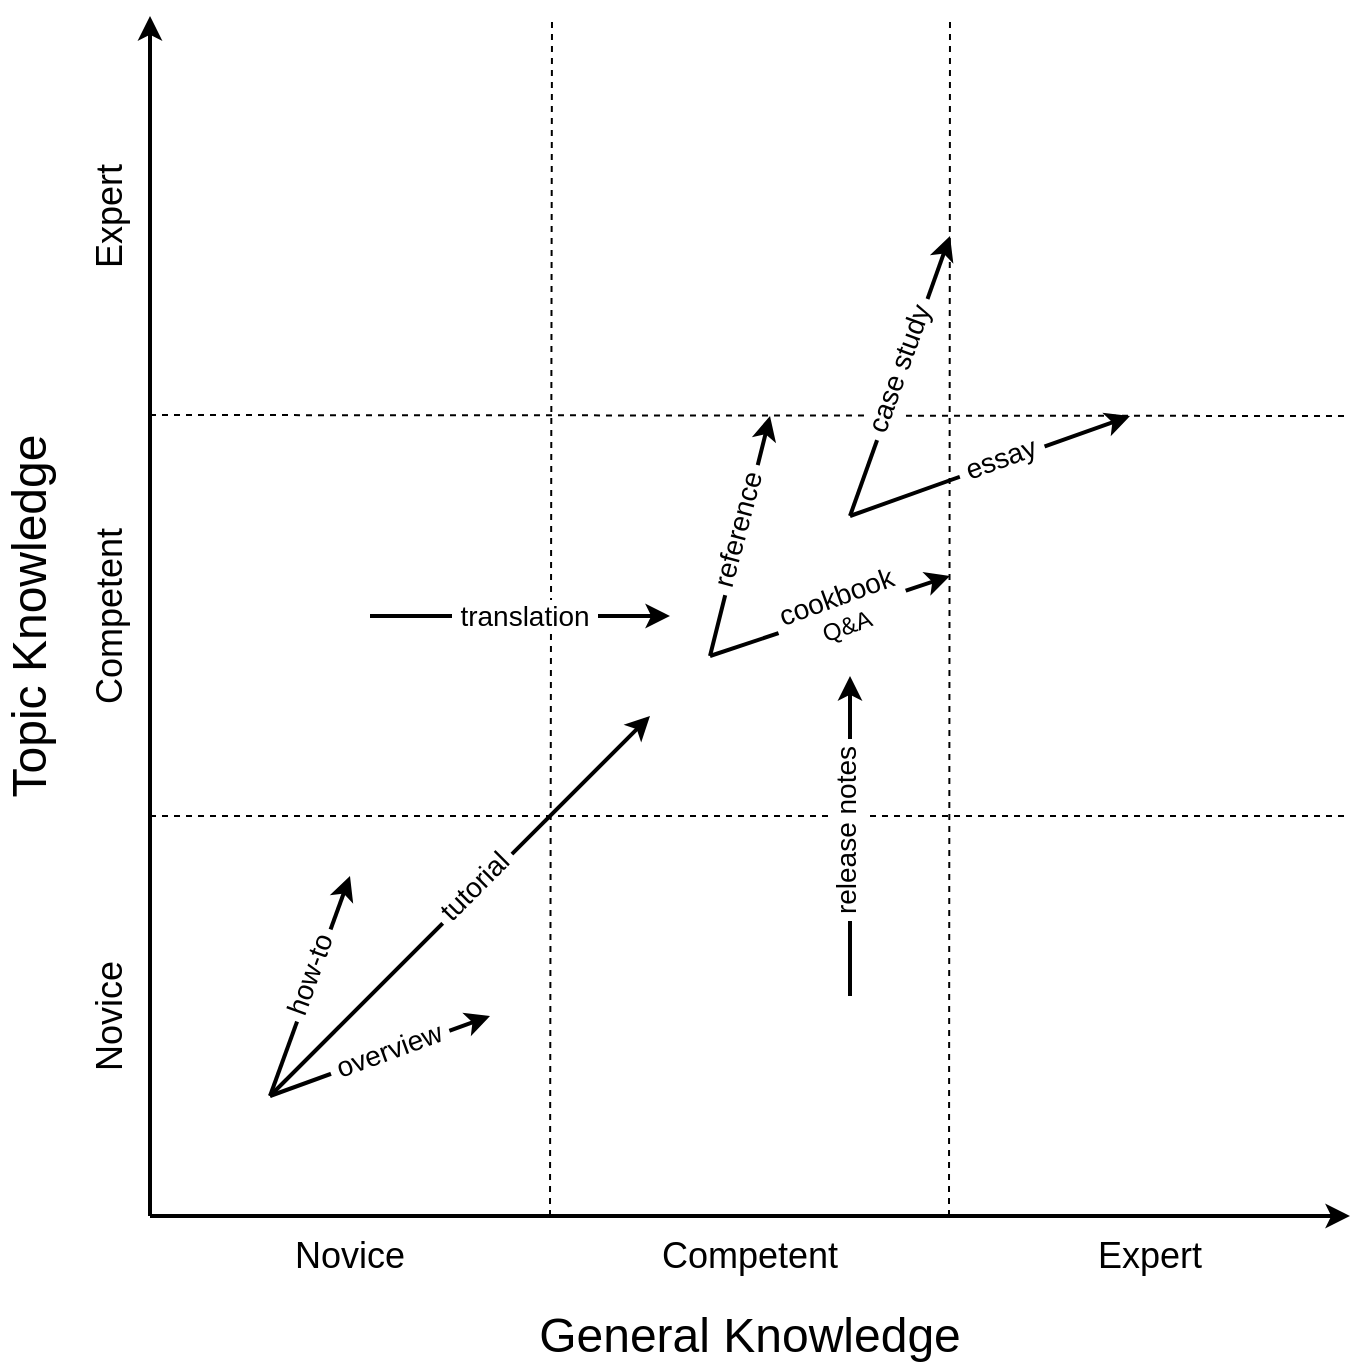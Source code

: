 <mxfile version="10.6.1" type="device"><diagram id="skGISOjA8209FTYlB0Xe" name="Page-1"><mxGraphModel dx="898" dy="662" grid="1" gridSize="10" guides="1" tooltips="1" connect="1" arrows="1" fold="1" page="1" pageScale="1" pageWidth="1100" pageHeight="850" math="0" shadow="0"><root><mxCell id="0"/><mxCell id="1" parent="0"/><mxCell id="JukZCBxilNTt0fqGaDMj-1" value="" style="endArrow=classic;html=1;strokeWidth=2;" edge="1" parent="1"><mxGeometry width="50" height="50" relative="1" as="geometry"><mxPoint x="120" y="640" as="sourcePoint"/><mxPoint x="720" y="640" as="targetPoint"/></mxGeometry></mxCell><mxCell id="JukZCBxilNTt0fqGaDMj-2" value="" style="endArrow=classic;html=1;strokeWidth=2;" edge="1" parent="1"><mxGeometry width="50" height="50" relative="1" as="geometry"><mxPoint x="120" y="640" as="sourcePoint"/><mxPoint x="120" y="40" as="targetPoint"/></mxGeometry></mxCell><mxCell id="JukZCBxilNTt0fqGaDMj-3" value="" style="endArrow=none;html=1;dashed=1;strokeWidth=1;" edge="1" parent="1"><mxGeometry width="50" height="50" relative="1" as="geometry"><mxPoint x="320" y="640" as="sourcePoint"/><mxPoint x="321" y="40" as="targetPoint"/></mxGeometry></mxCell><mxCell id="JukZCBxilNTt0fqGaDMj-4" value="" style="endArrow=none;html=1;dashed=1;strokeWidth=1;" edge="1" parent="1"><mxGeometry width="50" height="50" relative="1" as="geometry"><mxPoint x="519.5" y="640" as="sourcePoint"/><mxPoint x="520" y="40" as="targetPoint"/></mxGeometry></mxCell><mxCell id="JukZCBxilNTt0fqGaDMj-5" value="" style="endArrow=none;html=1;dashed=1;strokeWidth=1;" edge="1" parent="1"><mxGeometry width="50" height="50" relative="1" as="geometry"><mxPoint x="120" y="440" as="sourcePoint"/><mxPoint x="720" y="440" as="targetPoint"/></mxGeometry></mxCell><mxCell id="JukZCBxilNTt0fqGaDMj-6" value="" style="endArrow=none;html=1;dashed=1;strokeWidth=1;" edge="1" parent="1"><mxGeometry width="50" height="50" relative="1" as="geometry"><mxPoint x="120" y="239.5" as="sourcePoint"/><mxPoint x="720" y="240" as="targetPoint"/></mxGeometry></mxCell><mxCell id="JukZCBxilNTt0fqGaDMj-7" value="&lt;font style=&quot;font-size: 18px&quot;&gt;Novice&lt;/font&gt;" style="text;html=1;strokeColor=none;fillColor=none;align=center;verticalAlign=middle;whiteSpace=wrap;rounded=0;" vertex="1" parent="1"><mxGeometry x="120" y="650" width="200" height="20" as="geometry"/></mxCell><mxCell id="JukZCBxilNTt0fqGaDMj-8" value="&lt;font style=&quot;font-size: 18px&quot;&gt;Competent&lt;/font&gt;" style="text;html=1;strokeColor=none;fillColor=none;align=center;verticalAlign=middle;whiteSpace=wrap;rounded=0;" vertex="1" parent="1"><mxGeometry x="320" y="650" width="200" height="20" as="geometry"/></mxCell><mxCell id="JukZCBxilNTt0fqGaDMj-9" value="&lt;font style=&quot;font-size: 18px&quot;&gt;Expert&lt;/font&gt;" style="text;html=1;strokeColor=none;fillColor=none;align=center;verticalAlign=middle;whiteSpace=wrap;rounded=0;" vertex="1" parent="1"><mxGeometry x="520" y="650" width="200" height="20" as="geometry"/></mxCell><mxCell id="JukZCBxilNTt0fqGaDMj-10" value="&lt;font style=&quot;font-size: 18px&quot;&gt;Novice&lt;/font&gt;" style="text;html=1;strokeColor=none;fillColor=none;align=center;verticalAlign=middle;whiteSpace=wrap;rounded=0;rotation=-90;" vertex="1" parent="1"><mxGeometry y="530" width="200" height="20" as="geometry"/></mxCell><mxCell id="JukZCBxilNTt0fqGaDMj-11" value="&lt;font style=&quot;font-size: 18px&quot;&gt;Competent&lt;/font&gt;" style="text;html=1;strokeColor=none;fillColor=none;align=center;verticalAlign=middle;whiteSpace=wrap;rounded=0;rotation=-90;" vertex="1" parent="1"><mxGeometry y="330" width="200" height="20" as="geometry"/></mxCell><mxCell id="JukZCBxilNTt0fqGaDMj-12" value="&lt;font style=&quot;font-size: 18px&quot;&gt;Expert&lt;/font&gt;" style="text;html=1;strokeColor=none;fillColor=none;align=center;verticalAlign=middle;whiteSpace=wrap;rounded=0;rotation=-90;" vertex="1" parent="1"><mxGeometry y="130" width="200" height="20" as="geometry"/></mxCell><mxCell id="JukZCBxilNTt0fqGaDMj-13" value="&lt;font style=&quot;font-size: 24px&quot;&gt;General Knowledge&lt;/font&gt;" style="text;html=1;strokeColor=none;fillColor=none;align=center;verticalAlign=middle;whiteSpace=wrap;rounded=0;" vertex="1" parent="1"><mxGeometry x="120" y="690" width="600" height="20" as="geometry"/></mxCell><mxCell id="JukZCBxilNTt0fqGaDMj-14" value="&lt;font style=&quot;font-size: 24px&quot;&gt;Topic Knowledge&lt;/font&gt;" style="text;html=1;strokeColor=none;fillColor=none;align=center;verticalAlign=middle;whiteSpace=wrap;rounded=0;rotation=-90;" vertex="1" parent="1"><mxGeometry x="-240" y="330" width="600" height="20" as="geometry"/></mxCell><mxCell id="JukZCBxilNTt0fqGaDMj-18" value="" style="endArrow=classic;html=1;strokeWidth=2;" edge="1" parent="1"><mxGeometry width="50" height="50" relative="1" as="geometry"><mxPoint x="180" y="580" as="sourcePoint"/><mxPoint x="290" y="540" as="targetPoint"/></mxGeometry></mxCell><mxCell id="JukZCBxilNTt0fqGaDMj-19" value="&lt;font style=&quot;font-size: 14px&quot;&gt;&amp;nbsp;overview&amp;nbsp;&lt;/font&gt;&lt;br&gt;" style="text;html=1;resizable=0;points=[];align=center;verticalAlign=middle;labelBackgroundColor=#ffffff;rotation=-20;" vertex="1" connectable="0" parent="JukZCBxilNTt0fqGaDMj-18"><mxGeometry x="0.085" y="2" relative="1" as="geometry"><mxPoint as="offset"/></mxGeometry></mxCell><mxCell id="JukZCBxilNTt0fqGaDMj-20" value="" style="endArrow=classic;html=1;strokeWidth=2;" edge="1" parent="1"><mxGeometry width="50" height="50" relative="1" as="geometry"><mxPoint x="180" y="580" as="sourcePoint"/><mxPoint x="220" y="470" as="targetPoint"/></mxGeometry></mxCell><mxCell id="JukZCBxilNTt0fqGaDMj-21" value="&lt;font style=&quot;font-size: 14px&quot;&gt;&amp;nbsp;how-to&amp;nbsp;&lt;/font&gt;&lt;br&gt;" style="text;html=1;resizable=0;points=[];align=center;verticalAlign=middle;labelBackgroundColor=#ffffff;rotation=-70;" vertex="1" connectable="0" parent="JukZCBxilNTt0fqGaDMj-20"><mxGeometry x="0.085" y="2" relative="1" as="geometry"><mxPoint as="offset"/></mxGeometry></mxCell><mxCell id="JukZCBxilNTt0fqGaDMj-15" value="" style="endArrow=classic;html=1;strokeWidth=2;" edge="1" parent="1"><mxGeometry width="50" height="50" relative="1" as="geometry"><mxPoint x="180" y="580" as="sourcePoint"/><mxPoint x="370" y="390" as="targetPoint"/></mxGeometry></mxCell><mxCell id="JukZCBxilNTt0fqGaDMj-17" value="&lt;font style=&quot;font-size: 14px&quot;&gt;&amp;nbsp;tutorial&amp;nbsp;&lt;/font&gt;" style="text;html=1;resizable=0;points=[];align=center;verticalAlign=middle;labelBackgroundColor=#ffffff;rotation=-45;" vertex="1" connectable="0" parent="JukZCBxilNTt0fqGaDMj-15"><mxGeometry x="0.085" y="2" relative="1" as="geometry"><mxPoint as="offset"/></mxGeometry></mxCell><mxCell id="JukZCBxilNTt0fqGaDMj-22" value="" style="endArrow=classic;html=1;strokeWidth=2;" edge="1" parent="1"><mxGeometry width="50" height="50" relative="1" as="geometry"><mxPoint x="470" y="530" as="sourcePoint"/><mxPoint x="470" y="370" as="targetPoint"/></mxGeometry></mxCell><mxCell id="JukZCBxilNTt0fqGaDMj-23" value="&lt;font style=&quot;font-size: 14px&quot;&gt;&amp;nbsp;release notes&amp;nbsp;&lt;/font&gt;&lt;br&gt;" style="text;html=1;resizable=0;points=[];align=center;verticalAlign=middle;labelBackgroundColor=#ffffff;rotation=-90;spacingRight=9;" vertex="1" connectable="0" parent="JukZCBxilNTt0fqGaDMj-22"><mxGeometry x="0.085" y="2" relative="1" as="geometry"><mxPoint as="offset"/></mxGeometry></mxCell><mxCell id="JukZCBxilNTt0fqGaDMj-24" value="" style="endArrow=classic;html=1;strokeWidth=2;" edge="1" parent="1"><mxGeometry width="50" height="50" relative="1" as="geometry"><mxPoint x="470" y="290" as="sourcePoint"/><mxPoint x="520" y="150" as="targetPoint"/></mxGeometry></mxCell><mxCell id="JukZCBxilNTt0fqGaDMj-25" value="&lt;font style=&quot;font-size: 14px&quot;&gt;&amp;nbsp;case study&amp;nbsp;&lt;/font&gt;" style="text;html=1;resizable=0;points=[];align=center;verticalAlign=middle;labelBackgroundColor=#ffffff;rotation=-70;spacingRight=6;" vertex="1" connectable="0" parent="JukZCBxilNTt0fqGaDMj-24"><mxGeometry x="0.085" y="2" relative="1" as="geometry"><mxPoint as="offset"/></mxGeometry></mxCell><mxCell id="JukZCBxilNTt0fqGaDMj-26" value="" style="endArrow=classic;html=1;strokeWidth=2;" edge="1" parent="1"><mxGeometry width="50" height="50" relative="1" as="geometry"><mxPoint x="470" y="290" as="sourcePoint"/><mxPoint x="610" y="240" as="targetPoint"/></mxGeometry></mxCell><mxCell id="JukZCBxilNTt0fqGaDMj-27" value="&lt;font style=&quot;font-size: 14px&quot;&gt;&amp;nbsp;essay&amp;nbsp;&lt;/font&gt;&lt;br&gt;" style="text;html=1;resizable=0;points=[];align=center;verticalAlign=middle;labelBackgroundColor=#ffffff;rotation=-20;" vertex="1" connectable="0" parent="JukZCBxilNTt0fqGaDMj-26"><mxGeometry x="0.085" y="2" relative="1" as="geometry"><mxPoint as="offset"/></mxGeometry></mxCell><mxCell id="JukZCBxilNTt0fqGaDMj-28" value="" style="endArrow=classic;html=1;strokeWidth=2;" edge="1" parent="1"><mxGeometry width="50" height="50" relative="1" as="geometry"><mxPoint x="230" y="340" as="sourcePoint"/><mxPoint x="380" y="340" as="targetPoint"/></mxGeometry></mxCell><mxCell id="JukZCBxilNTt0fqGaDMj-30" value="&lt;font style=&quot;font-size: 14px&quot;&gt;&amp;nbsp;translation&amp;nbsp;&lt;/font&gt;" style="text;html=1;resizable=0;points=[];align=center;verticalAlign=middle;labelBackgroundColor=#ffffff;rotation=0;" vertex="1" connectable="0" parent="JukZCBxilNTt0fqGaDMj-28"><mxGeometry x="0.027" relative="1" as="geometry"><mxPoint as="offset"/></mxGeometry></mxCell><mxCell id="JukZCBxilNTt0fqGaDMj-35" value="" style="endArrow=classic;html=1;strokeWidth=2;" edge="1" parent="1"><mxGeometry width="50" height="50" relative="1" as="geometry"><mxPoint x="400" y="360" as="sourcePoint"/><mxPoint x="430" y="240" as="targetPoint"/></mxGeometry></mxCell><mxCell id="JukZCBxilNTt0fqGaDMj-36" value="&lt;span style=&quot;font-size: 14px&quot;&gt;&amp;nbsp;reference&amp;nbsp;&lt;/span&gt;" style="text;html=1;resizable=0;points=[];align=center;verticalAlign=middle;labelBackgroundColor=#ffffff;rotation=-75;spacingRight=6;" vertex="1" connectable="0" parent="JukZCBxilNTt0fqGaDMj-35"><mxGeometry x="0.085" y="2" relative="1" as="geometry"><mxPoint as="offset"/></mxGeometry></mxCell><mxCell id="JukZCBxilNTt0fqGaDMj-37" value="" style="endArrow=classic;html=1;strokeWidth=2;" edge="1" parent="1"><mxGeometry width="50" height="50" relative="1" as="geometry"><mxPoint x="400" y="360" as="sourcePoint"/><mxPoint x="520" y="320" as="targetPoint"/></mxGeometry></mxCell><mxCell id="JukZCBxilNTt0fqGaDMj-38" value="&lt;span style=&quot;font-size: 14px&quot;&gt;&amp;nbsp;cookbook&amp;nbsp;&lt;br&gt;&lt;/span&gt;&amp;nbsp;Q&amp;amp;A&amp;nbsp;&lt;br&gt;" style="text;html=1;resizable=0;points=[];align=center;verticalAlign=middle;labelBackgroundColor=#ffffff;rotation=-20;" vertex="1" connectable="0" parent="JukZCBxilNTt0fqGaDMj-37"><mxGeometry x="0.085" y="2" relative="1" as="geometry"><mxPoint as="offset"/></mxGeometry></mxCell></root></mxGraphModel></diagram></mxfile>